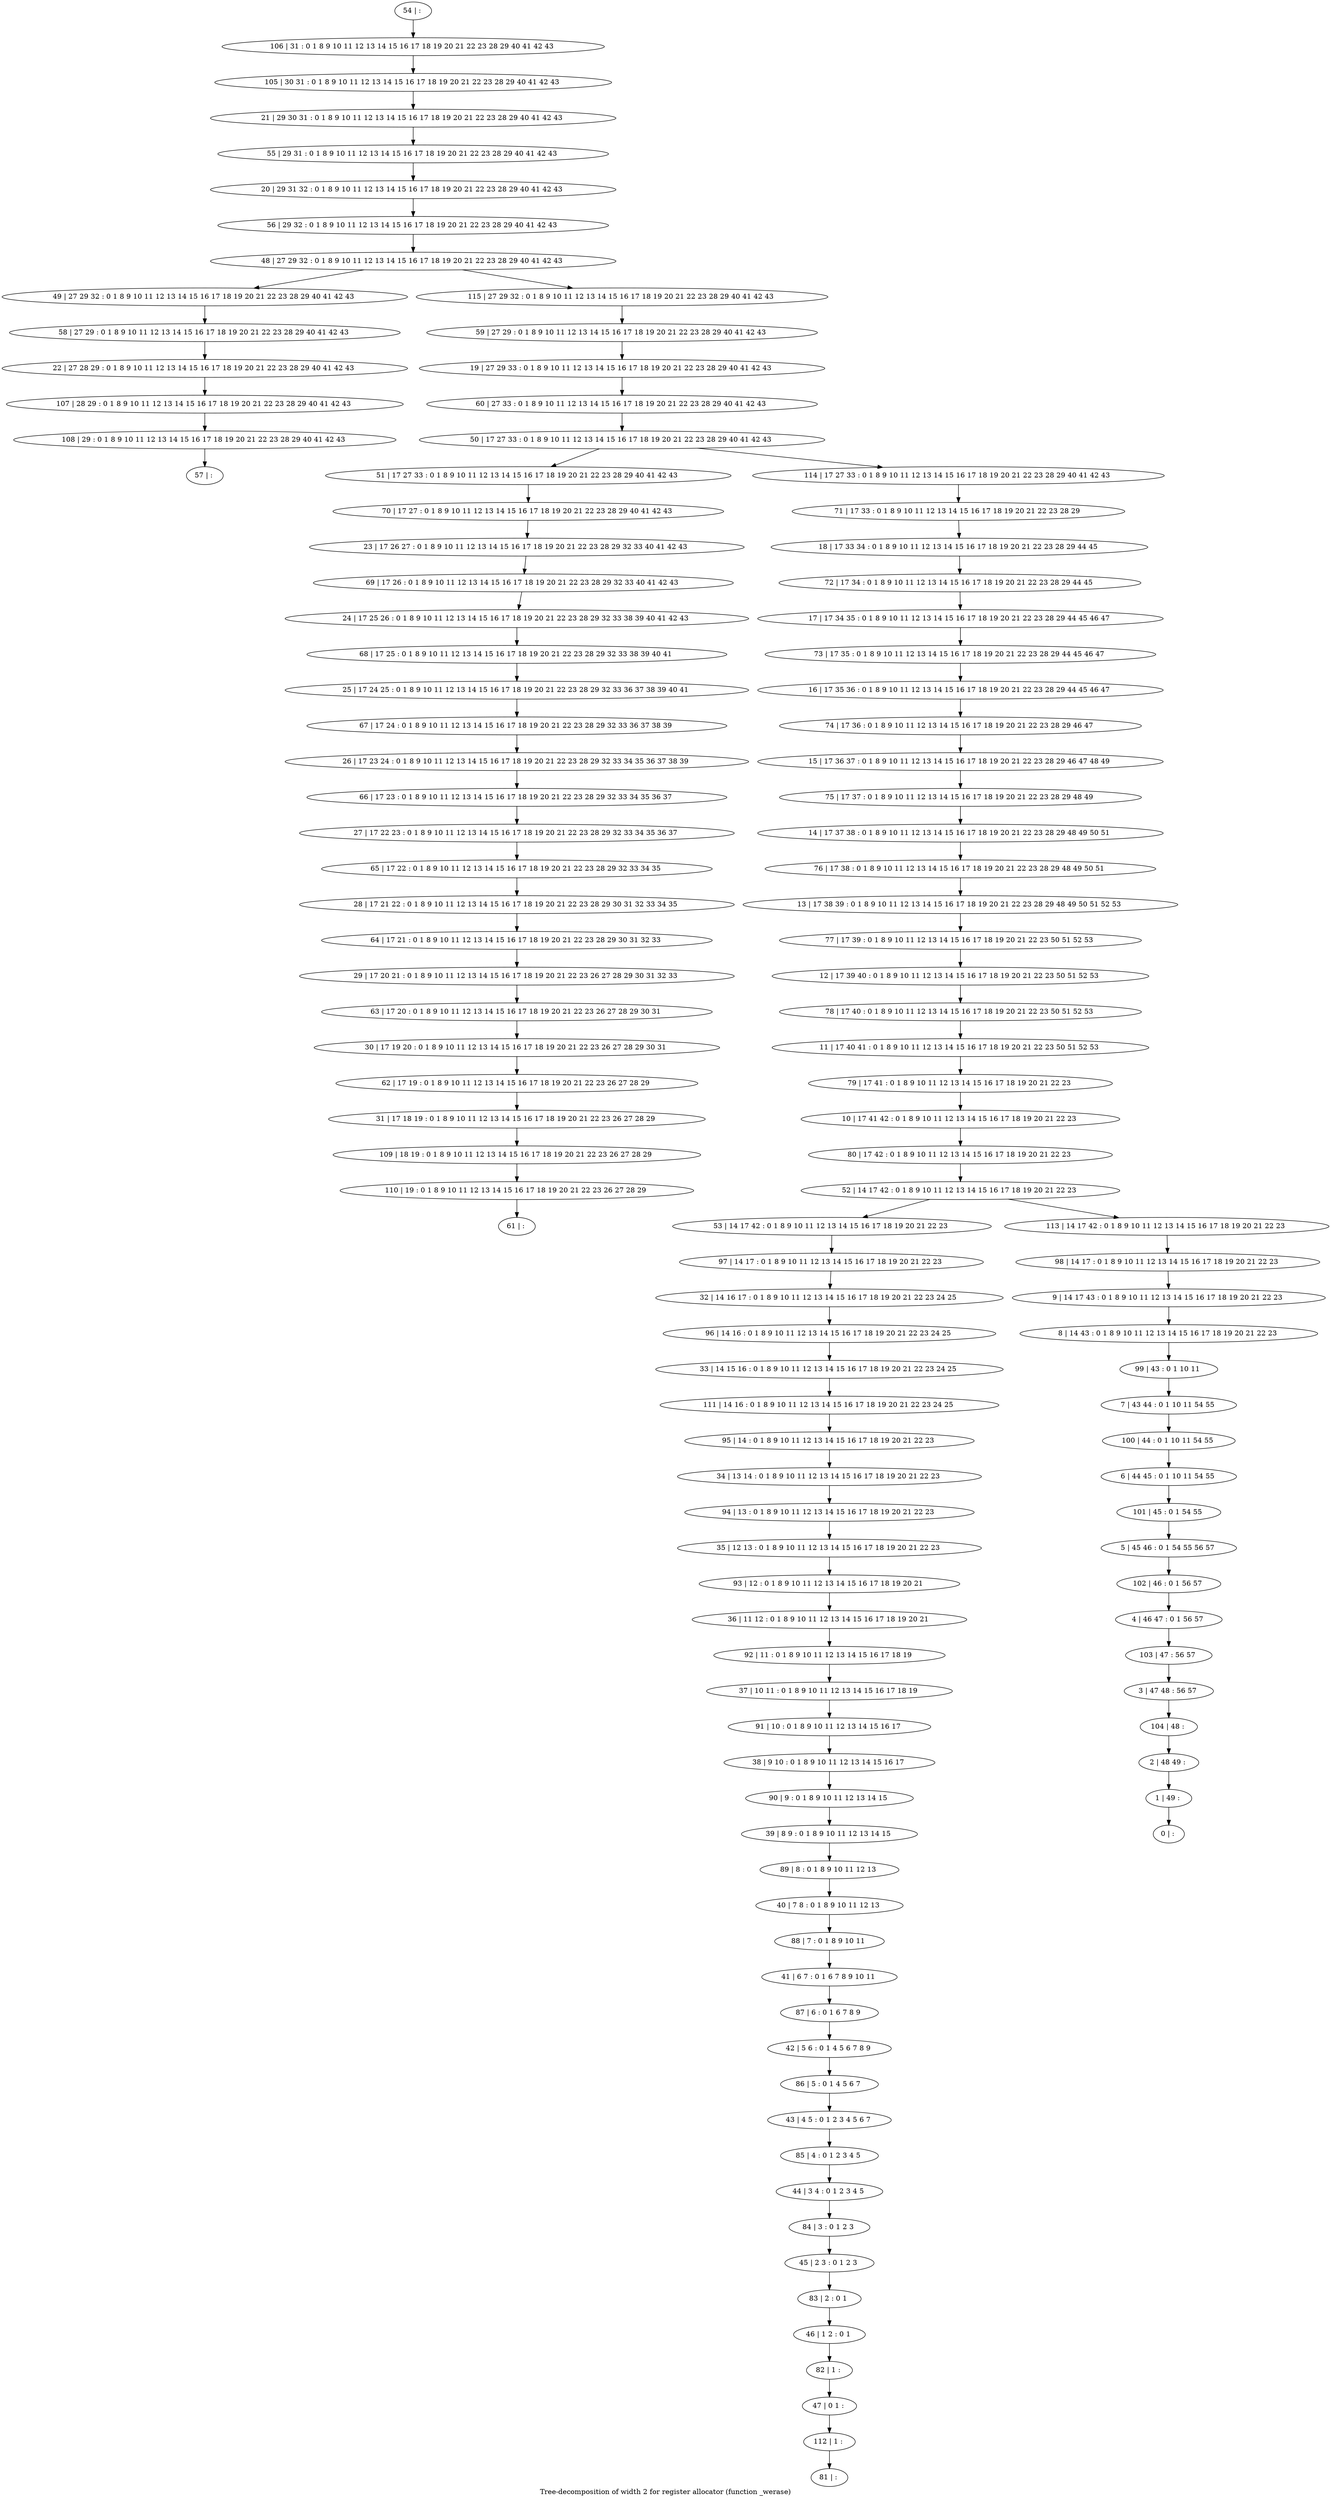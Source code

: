 digraph G {
graph [label="Tree-decomposition of width 2 for register allocator (function _werase)"]
0[label="0 | : "];
1[label="1 | 49 : "];
2[label="2 | 48 49 : "];
3[label="3 | 47 48 : 56 57 "];
4[label="4 | 46 47 : 0 1 56 57 "];
5[label="5 | 45 46 : 0 1 54 55 56 57 "];
6[label="6 | 44 45 : 0 1 10 11 54 55 "];
7[label="7 | 43 44 : 0 1 10 11 54 55 "];
8[label="8 | 14 43 : 0 1 8 9 10 11 12 13 14 15 16 17 18 19 20 21 22 23 "];
9[label="9 | 14 17 43 : 0 1 8 9 10 11 12 13 14 15 16 17 18 19 20 21 22 23 "];
10[label="10 | 17 41 42 : 0 1 8 9 10 11 12 13 14 15 16 17 18 19 20 21 22 23 "];
11[label="11 | 17 40 41 : 0 1 8 9 10 11 12 13 14 15 16 17 18 19 20 21 22 23 50 51 52 53 "];
12[label="12 | 17 39 40 : 0 1 8 9 10 11 12 13 14 15 16 17 18 19 20 21 22 23 50 51 52 53 "];
13[label="13 | 17 38 39 : 0 1 8 9 10 11 12 13 14 15 16 17 18 19 20 21 22 23 28 29 48 49 50 51 52 53 "];
14[label="14 | 17 37 38 : 0 1 8 9 10 11 12 13 14 15 16 17 18 19 20 21 22 23 28 29 48 49 50 51 "];
15[label="15 | 17 36 37 : 0 1 8 9 10 11 12 13 14 15 16 17 18 19 20 21 22 23 28 29 46 47 48 49 "];
16[label="16 | 17 35 36 : 0 1 8 9 10 11 12 13 14 15 16 17 18 19 20 21 22 23 28 29 44 45 46 47 "];
17[label="17 | 17 34 35 : 0 1 8 9 10 11 12 13 14 15 16 17 18 19 20 21 22 23 28 29 44 45 46 47 "];
18[label="18 | 17 33 34 : 0 1 8 9 10 11 12 13 14 15 16 17 18 19 20 21 22 23 28 29 44 45 "];
19[label="19 | 27 29 33 : 0 1 8 9 10 11 12 13 14 15 16 17 18 19 20 21 22 23 28 29 40 41 42 43 "];
20[label="20 | 29 31 32 : 0 1 8 9 10 11 12 13 14 15 16 17 18 19 20 21 22 23 28 29 40 41 42 43 "];
21[label="21 | 29 30 31 : 0 1 8 9 10 11 12 13 14 15 16 17 18 19 20 21 22 23 28 29 40 41 42 43 "];
22[label="22 | 27 28 29 : 0 1 8 9 10 11 12 13 14 15 16 17 18 19 20 21 22 23 28 29 40 41 42 43 "];
23[label="23 | 17 26 27 : 0 1 8 9 10 11 12 13 14 15 16 17 18 19 20 21 22 23 28 29 32 33 40 41 42 43 "];
24[label="24 | 17 25 26 : 0 1 8 9 10 11 12 13 14 15 16 17 18 19 20 21 22 23 28 29 32 33 38 39 40 41 42 43 "];
25[label="25 | 17 24 25 : 0 1 8 9 10 11 12 13 14 15 16 17 18 19 20 21 22 23 28 29 32 33 36 37 38 39 40 41 "];
26[label="26 | 17 23 24 : 0 1 8 9 10 11 12 13 14 15 16 17 18 19 20 21 22 23 28 29 32 33 34 35 36 37 38 39 "];
27[label="27 | 17 22 23 : 0 1 8 9 10 11 12 13 14 15 16 17 18 19 20 21 22 23 28 29 32 33 34 35 36 37 "];
28[label="28 | 17 21 22 : 0 1 8 9 10 11 12 13 14 15 16 17 18 19 20 21 22 23 28 29 30 31 32 33 34 35 "];
29[label="29 | 17 20 21 : 0 1 8 9 10 11 12 13 14 15 16 17 18 19 20 21 22 23 26 27 28 29 30 31 32 33 "];
30[label="30 | 17 19 20 : 0 1 8 9 10 11 12 13 14 15 16 17 18 19 20 21 22 23 26 27 28 29 30 31 "];
31[label="31 | 17 18 19 : 0 1 8 9 10 11 12 13 14 15 16 17 18 19 20 21 22 23 26 27 28 29 "];
32[label="32 | 14 16 17 : 0 1 8 9 10 11 12 13 14 15 16 17 18 19 20 21 22 23 24 25 "];
33[label="33 | 14 15 16 : 0 1 8 9 10 11 12 13 14 15 16 17 18 19 20 21 22 23 24 25 "];
34[label="34 | 13 14 : 0 1 8 9 10 11 12 13 14 15 16 17 18 19 20 21 22 23 "];
35[label="35 | 12 13 : 0 1 8 9 10 11 12 13 14 15 16 17 18 19 20 21 22 23 "];
36[label="36 | 11 12 : 0 1 8 9 10 11 12 13 14 15 16 17 18 19 20 21 "];
37[label="37 | 10 11 : 0 1 8 9 10 11 12 13 14 15 16 17 18 19 "];
38[label="38 | 9 10 : 0 1 8 9 10 11 12 13 14 15 16 17 "];
39[label="39 | 8 9 : 0 1 8 9 10 11 12 13 14 15 "];
40[label="40 | 7 8 : 0 1 8 9 10 11 12 13 "];
41[label="41 | 6 7 : 0 1 6 7 8 9 10 11 "];
42[label="42 | 5 6 : 0 1 4 5 6 7 8 9 "];
43[label="43 | 4 5 : 0 1 2 3 4 5 6 7 "];
44[label="44 | 3 4 : 0 1 2 3 4 5 "];
45[label="45 | 2 3 : 0 1 2 3 "];
46[label="46 | 1 2 : 0 1 "];
47[label="47 | 0 1 : "];
48[label="48 | 27 29 32 : 0 1 8 9 10 11 12 13 14 15 16 17 18 19 20 21 22 23 28 29 40 41 42 43 "];
49[label="49 | 27 29 32 : 0 1 8 9 10 11 12 13 14 15 16 17 18 19 20 21 22 23 28 29 40 41 42 43 "];
50[label="50 | 17 27 33 : 0 1 8 9 10 11 12 13 14 15 16 17 18 19 20 21 22 23 28 29 40 41 42 43 "];
51[label="51 | 17 27 33 : 0 1 8 9 10 11 12 13 14 15 16 17 18 19 20 21 22 23 28 29 40 41 42 43 "];
52[label="52 | 14 17 42 : 0 1 8 9 10 11 12 13 14 15 16 17 18 19 20 21 22 23 "];
53[label="53 | 14 17 42 : 0 1 8 9 10 11 12 13 14 15 16 17 18 19 20 21 22 23 "];
54[label="54 | : "];
55[label="55 | 29 31 : 0 1 8 9 10 11 12 13 14 15 16 17 18 19 20 21 22 23 28 29 40 41 42 43 "];
56[label="56 | 29 32 : 0 1 8 9 10 11 12 13 14 15 16 17 18 19 20 21 22 23 28 29 40 41 42 43 "];
57[label="57 | : "];
58[label="58 | 27 29 : 0 1 8 9 10 11 12 13 14 15 16 17 18 19 20 21 22 23 28 29 40 41 42 43 "];
59[label="59 | 27 29 : 0 1 8 9 10 11 12 13 14 15 16 17 18 19 20 21 22 23 28 29 40 41 42 43 "];
60[label="60 | 27 33 : 0 1 8 9 10 11 12 13 14 15 16 17 18 19 20 21 22 23 28 29 40 41 42 43 "];
61[label="61 | : "];
62[label="62 | 17 19 : 0 1 8 9 10 11 12 13 14 15 16 17 18 19 20 21 22 23 26 27 28 29 "];
63[label="63 | 17 20 : 0 1 8 9 10 11 12 13 14 15 16 17 18 19 20 21 22 23 26 27 28 29 30 31 "];
64[label="64 | 17 21 : 0 1 8 9 10 11 12 13 14 15 16 17 18 19 20 21 22 23 28 29 30 31 32 33 "];
65[label="65 | 17 22 : 0 1 8 9 10 11 12 13 14 15 16 17 18 19 20 21 22 23 28 29 32 33 34 35 "];
66[label="66 | 17 23 : 0 1 8 9 10 11 12 13 14 15 16 17 18 19 20 21 22 23 28 29 32 33 34 35 36 37 "];
67[label="67 | 17 24 : 0 1 8 9 10 11 12 13 14 15 16 17 18 19 20 21 22 23 28 29 32 33 36 37 38 39 "];
68[label="68 | 17 25 : 0 1 8 9 10 11 12 13 14 15 16 17 18 19 20 21 22 23 28 29 32 33 38 39 40 41 "];
69[label="69 | 17 26 : 0 1 8 9 10 11 12 13 14 15 16 17 18 19 20 21 22 23 28 29 32 33 40 41 42 43 "];
70[label="70 | 17 27 : 0 1 8 9 10 11 12 13 14 15 16 17 18 19 20 21 22 23 28 29 40 41 42 43 "];
71[label="71 | 17 33 : 0 1 8 9 10 11 12 13 14 15 16 17 18 19 20 21 22 23 28 29 "];
72[label="72 | 17 34 : 0 1 8 9 10 11 12 13 14 15 16 17 18 19 20 21 22 23 28 29 44 45 "];
73[label="73 | 17 35 : 0 1 8 9 10 11 12 13 14 15 16 17 18 19 20 21 22 23 28 29 44 45 46 47 "];
74[label="74 | 17 36 : 0 1 8 9 10 11 12 13 14 15 16 17 18 19 20 21 22 23 28 29 46 47 "];
75[label="75 | 17 37 : 0 1 8 9 10 11 12 13 14 15 16 17 18 19 20 21 22 23 28 29 48 49 "];
76[label="76 | 17 38 : 0 1 8 9 10 11 12 13 14 15 16 17 18 19 20 21 22 23 28 29 48 49 50 51 "];
77[label="77 | 17 39 : 0 1 8 9 10 11 12 13 14 15 16 17 18 19 20 21 22 23 50 51 52 53 "];
78[label="78 | 17 40 : 0 1 8 9 10 11 12 13 14 15 16 17 18 19 20 21 22 23 50 51 52 53 "];
79[label="79 | 17 41 : 0 1 8 9 10 11 12 13 14 15 16 17 18 19 20 21 22 23 "];
80[label="80 | 17 42 : 0 1 8 9 10 11 12 13 14 15 16 17 18 19 20 21 22 23 "];
81[label="81 | : "];
82[label="82 | 1 : "];
83[label="83 | 2 : 0 1 "];
84[label="84 | 3 : 0 1 2 3 "];
85[label="85 | 4 : 0 1 2 3 4 5 "];
86[label="86 | 5 : 0 1 4 5 6 7 "];
87[label="87 | 6 : 0 1 6 7 8 9 "];
88[label="88 | 7 : 0 1 8 9 10 11 "];
89[label="89 | 8 : 0 1 8 9 10 11 12 13 "];
90[label="90 | 9 : 0 1 8 9 10 11 12 13 14 15 "];
91[label="91 | 10 : 0 1 8 9 10 11 12 13 14 15 16 17 "];
92[label="92 | 11 : 0 1 8 9 10 11 12 13 14 15 16 17 18 19 "];
93[label="93 | 12 : 0 1 8 9 10 11 12 13 14 15 16 17 18 19 20 21 "];
94[label="94 | 13 : 0 1 8 9 10 11 12 13 14 15 16 17 18 19 20 21 22 23 "];
95[label="95 | 14 : 0 1 8 9 10 11 12 13 14 15 16 17 18 19 20 21 22 23 "];
96[label="96 | 14 16 : 0 1 8 9 10 11 12 13 14 15 16 17 18 19 20 21 22 23 24 25 "];
97[label="97 | 14 17 : 0 1 8 9 10 11 12 13 14 15 16 17 18 19 20 21 22 23 "];
98[label="98 | 14 17 : 0 1 8 9 10 11 12 13 14 15 16 17 18 19 20 21 22 23 "];
99[label="99 | 43 : 0 1 10 11 "];
100[label="100 | 44 : 0 1 10 11 54 55 "];
101[label="101 | 45 : 0 1 54 55 "];
102[label="102 | 46 : 0 1 56 57 "];
103[label="103 | 47 : 56 57 "];
104[label="104 | 48 : "];
105[label="105 | 30 31 : 0 1 8 9 10 11 12 13 14 15 16 17 18 19 20 21 22 23 28 29 40 41 42 43 "];
106[label="106 | 31 : 0 1 8 9 10 11 12 13 14 15 16 17 18 19 20 21 22 23 28 29 40 41 42 43 "];
107[label="107 | 28 29 : 0 1 8 9 10 11 12 13 14 15 16 17 18 19 20 21 22 23 28 29 40 41 42 43 "];
108[label="108 | 29 : 0 1 8 9 10 11 12 13 14 15 16 17 18 19 20 21 22 23 28 29 40 41 42 43 "];
109[label="109 | 18 19 : 0 1 8 9 10 11 12 13 14 15 16 17 18 19 20 21 22 23 26 27 28 29 "];
110[label="110 | 19 : 0 1 8 9 10 11 12 13 14 15 16 17 18 19 20 21 22 23 26 27 28 29 "];
111[label="111 | 14 16 : 0 1 8 9 10 11 12 13 14 15 16 17 18 19 20 21 22 23 24 25 "];
112[label="112 | 1 : "];
113[label="113 | 14 17 42 : 0 1 8 9 10 11 12 13 14 15 16 17 18 19 20 21 22 23 "];
114[label="114 | 17 27 33 : 0 1 8 9 10 11 12 13 14 15 16 17 18 19 20 21 22 23 28 29 40 41 42 43 "];
115[label="115 | 27 29 32 : 0 1 8 9 10 11 12 13 14 15 16 17 18 19 20 21 22 23 28 29 40 41 42 43 "];
58->22 ;
49->58 ;
62->31 ;
30->62 ;
63->30 ;
29->63 ;
64->29 ;
28->64 ;
65->28 ;
27->65 ;
66->27 ;
26->66 ;
67->26 ;
25->67 ;
68->25 ;
24->68 ;
69->24 ;
23->69 ;
70->23 ;
51->70 ;
82->47 ;
46->82 ;
83->46 ;
45->83 ;
84->45 ;
44->84 ;
85->44 ;
43->85 ;
86->43 ;
42->86 ;
87->42 ;
41->87 ;
88->41 ;
40->88 ;
89->40 ;
39->89 ;
90->39 ;
38->90 ;
91->38 ;
37->91 ;
92->37 ;
36->92 ;
93->36 ;
35->93 ;
94->35 ;
34->94 ;
95->34 ;
96->33 ;
32->96 ;
97->32 ;
53->97 ;
22->107 ;
108->57 ;
107->108 ;
31->109 ;
110->61 ;
109->110 ;
111->95 ;
33->111 ;
112->81 ;
47->112 ;
54->106 ;
106->105 ;
105->21 ;
21->55 ;
55->20 ;
20->56 ;
56->48 ;
59->19 ;
19->60 ;
60->50 ;
71->18 ;
18->72 ;
72->17 ;
17->73 ;
73->16 ;
16->74 ;
74->15 ;
15->75 ;
75->14 ;
14->76 ;
76->13 ;
13->77 ;
77->12 ;
12->78 ;
78->11 ;
11->79 ;
79->10 ;
10->80 ;
80->52 ;
98->9 ;
9->8 ;
8->99 ;
99->7 ;
7->100 ;
100->6 ;
6->101 ;
101->5 ;
5->102 ;
102->4 ;
4->103 ;
103->3 ;
3->104 ;
104->2 ;
2->1 ;
1->0 ;
113->98 ;
114->71 ;
115->59 ;
52->53 ;
52->113 ;
50->51 ;
50->114 ;
48->49 ;
48->115 ;
}

